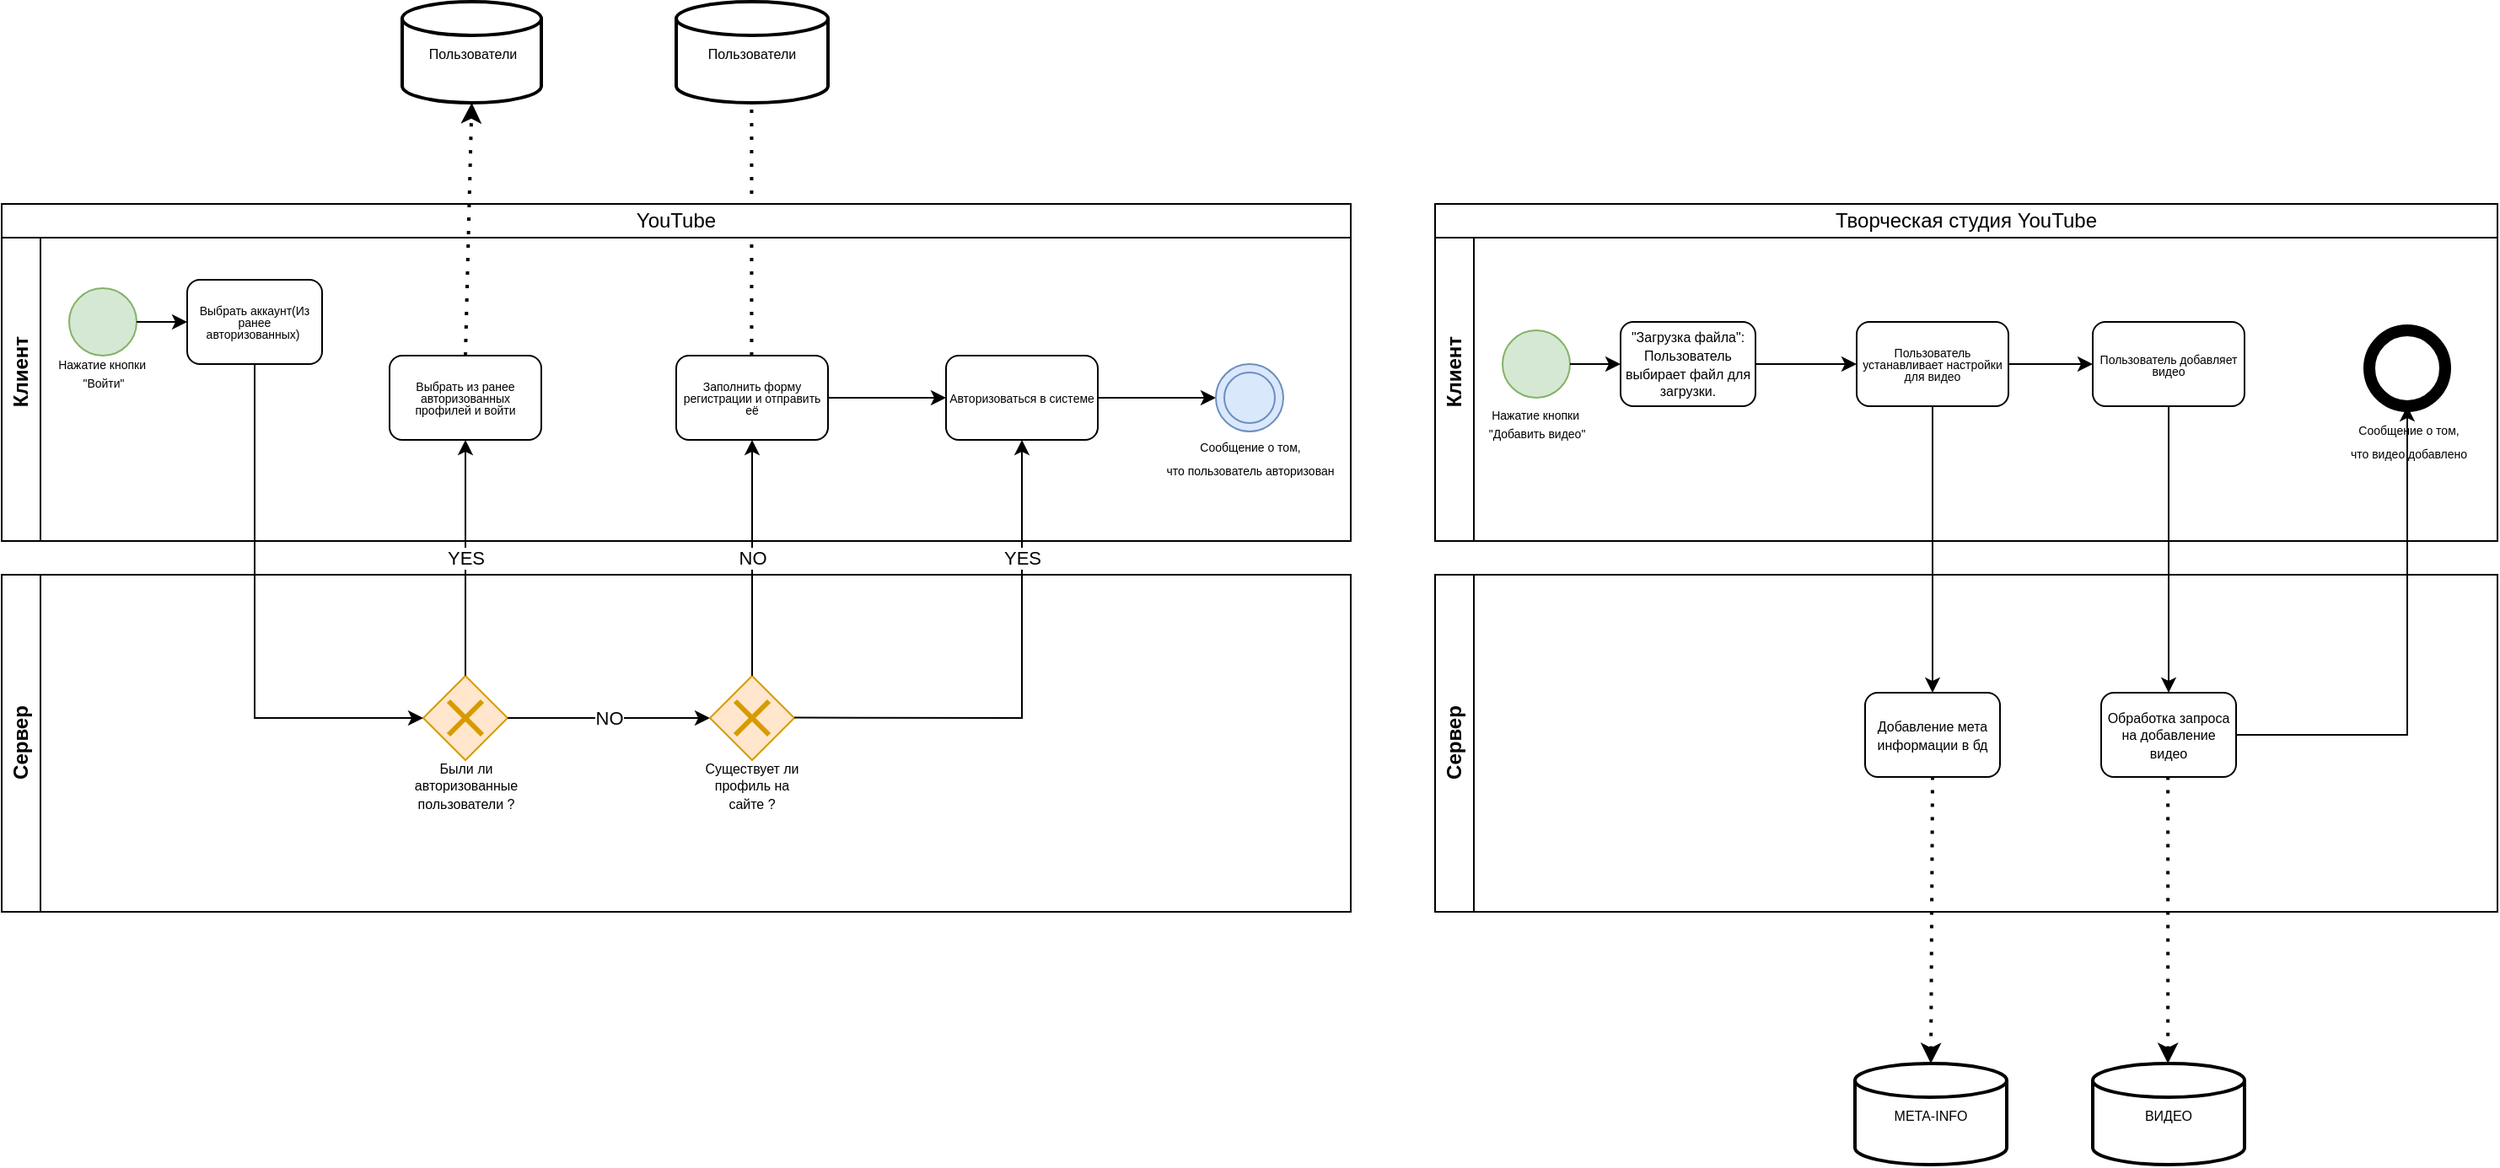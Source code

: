 <mxfile version="20.5.3" type="embed"><diagram name="Страница — 1" id="mk-lOvDsLlkD-NigfdxK"><mxGraphModel dx="392" dy="1390" grid="1" gridSize="10" guides="1" tooltips="1" connect="1" arrows="1" fold="1" page="1" pageScale="1" pageWidth="827" pageHeight="1169" math="0" shadow="0"><root><mxCell id="0"/><mxCell id="1" parent="0"/><mxCell id="0T9Ke-bslYzrOg6vUABU-2" value="Клиент" style="swimlane;horizontal=0;whiteSpace=wrap;html=1;" parent="1" vertex="1"><mxGeometry x="120" y="120" width="800" height="200" as="geometry"/></mxCell><mxCell id="0T9Ke-bslYzrOg6vUABU-5" value="" style="ellipse;whiteSpace=wrap;html=1;aspect=fixed;fillColor=#d5e8d4;strokeColor=#82b366;" parent="0T9Ke-bslYzrOg6vUABU-2" vertex="1"><mxGeometry x="40" y="50" width="40" height="40" as="geometry"/></mxCell><mxCell id="0T9Ke-bslYzrOg6vUABU-6" value="&lt;p style=&quot;line-height: 80%;&quot;&gt;&lt;font style=&quot;font-size: 7px;&quot;&gt;Нажатие кнопки&amp;nbsp;&lt;br&gt;&quot;Войти&quot;&lt;/font&gt;&lt;/p&gt;" style="text;html=1;align=center;verticalAlign=middle;resizable=0;points=[];autosize=1;strokeColor=none;fillColor=none;" parent="0T9Ke-bslYzrOg6vUABU-2" vertex="1"><mxGeometry x="20" y="70" width="80" height="60" as="geometry"/></mxCell><mxCell id="0T9Ke-bslYzrOg6vUABU-7" value="&lt;p style=&quot;line-height: 40%;&quot;&gt;&lt;font style=&quot;font-size: 7px;&quot;&gt;Выбрать аккаунт(Из ранее авторизованных)&amp;nbsp;&lt;/font&gt;&lt;/p&gt;" style="rounded=1;whiteSpace=wrap;html=1;" parent="0T9Ke-bslYzrOg6vUABU-2" vertex="1"><mxGeometry x="110" y="45" width="80" height="50" as="geometry"/></mxCell><mxCell id="0T9Ke-bslYzrOg6vUABU-8" value="" style="endArrow=classic;html=1;rounded=0;entryX=0;entryY=0.5;entryDx=0;entryDy=0;" parent="0T9Ke-bslYzrOg6vUABU-2" target="0T9Ke-bslYzrOg6vUABU-7" edge="1"><mxGeometry width="50" height="50" relative="1" as="geometry"><mxPoint x="80" y="70" as="sourcePoint"/><mxPoint x="190" y="60" as="targetPoint"/></mxGeometry></mxCell><mxCell id="0T9Ke-bslYzrOg6vUABU-20" value="&lt;p style=&quot;line-height: 40%;&quot;&gt;&lt;font style=&quot;font-size: 7px;&quot;&gt;Выбрать из ранее авторизованных профилей и войти&lt;/font&gt;&lt;/p&gt;" style="rounded=1;whiteSpace=wrap;html=1;" parent="0T9Ke-bslYzrOg6vUABU-2" vertex="1"><mxGeometry x="230" y="90" width="90" height="50" as="geometry"/></mxCell><mxCell id="0T9Ke-bslYzrOg6vUABU-62" style="edgeStyle=orthogonalEdgeStyle;rounded=0;orthogonalLoop=1;jettySize=auto;html=1;exitX=1;exitY=0.5;exitDx=0;exitDy=0;entryX=0;entryY=0.5;entryDx=0;entryDy=0;" parent="0T9Ke-bslYzrOg6vUABU-2" source="0T9Ke-bslYzrOg6vUABU-48" target="0T9Ke-bslYzrOg6vUABU-54" edge="1"><mxGeometry relative="1" as="geometry"/></mxCell><mxCell id="0T9Ke-bslYzrOg6vUABU-48" value="&lt;p style=&quot;line-height: 40%;&quot;&gt;&lt;font style=&quot;font-size: 7px;&quot;&gt;Заполнить форму регистрации и отправить её&lt;/font&gt;&lt;/p&gt;" style="rounded=1;whiteSpace=wrap;html=1;" parent="0T9Ke-bslYzrOg6vUABU-2" vertex="1"><mxGeometry x="400" y="90" width="90" height="50" as="geometry"/></mxCell><mxCell id="0T9Ke-bslYzrOg6vUABU-64" style="edgeStyle=orthogonalEdgeStyle;rounded=0;orthogonalLoop=1;jettySize=auto;html=1;exitX=1;exitY=0.5;exitDx=0;exitDy=0;entryX=0;entryY=0.5;entryDx=0;entryDy=0;" parent="0T9Ke-bslYzrOg6vUABU-2" source="0T9Ke-bslYzrOg6vUABU-54" target="0T9Ke-bslYzrOg6vUABU-55" edge="1"><mxGeometry relative="1" as="geometry"/></mxCell><mxCell id="0T9Ke-bslYzrOg6vUABU-54" value="&lt;p style=&quot;line-height: 40%;&quot;&gt;&lt;font style=&quot;font-size: 7px;&quot;&gt;Авторизоваться в системе&lt;/font&gt;&lt;/p&gt;" style="rounded=1;whiteSpace=wrap;html=1;" parent="0T9Ke-bslYzrOg6vUABU-2" vertex="1"><mxGeometry x="560" y="90" width="90" height="50" as="geometry"/></mxCell><mxCell id="0T9Ke-bslYzrOg6vUABU-55" value="" style="ellipse;whiteSpace=wrap;html=1;aspect=fixed;fillColor=#dae8fc;strokeColor=#6c8ebf;" parent="0T9Ke-bslYzrOg6vUABU-2" vertex="1"><mxGeometry x="720" y="95" width="40" height="40" as="geometry"/></mxCell><mxCell id="0T9Ke-bslYzrOg6vUABU-56" value="" style="ellipse;whiteSpace=wrap;html=1;aspect=fixed;fillColor=#dae8fc;strokeColor=#6c8ebf;" parent="0T9Ke-bslYzrOg6vUABU-2" vertex="1"><mxGeometry x="725" y="100" width="30" height="30" as="geometry"/></mxCell><mxCell id="0T9Ke-bslYzrOg6vUABU-59" value="" style="endArrow=classic;dashed=1;html=1;dashPattern=1 3;strokeWidth=2;rounded=0;exitX=0.5;exitY=0;exitDx=0;exitDy=0;startArrow=none;startFill=0;endFill=1;entryX=0.5;entryY=1;entryDx=0;entryDy=0;entryPerimeter=0;" parent="0T9Ke-bslYzrOg6vUABU-2" edge="1"><mxGeometry width="50" height="50" relative="1" as="geometry"><mxPoint x="444.71" y="90" as="sourcePoint"/><mxPoint x="444.71" y="-80" as="targetPoint"/></mxGeometry></mxCell><mxCell id="0T9Ke-bslYzrOg6vUABU-66" value="&lt;p style=&quot;line-height: 0%;&quot;&gt;&lt;span style=&quot;font-size: 7px;&quot;&gt;&amp;nbsp;Сообщение о том,&amp;nbsp;&lt;/span&gt;&lt;/p&gt;&lt;p style=&quot;line-height: 0%;&quot;&gt;&lt;span style=&quot;font-size: 7px;&quot;&gt;что пользователь авторизован&lt;/span&gt;&lt;/p&gt;" style="text;html=1;align=center;verticalAlign=middle;resizable=0;points=[];autosize=1;strokeColor=none;fillColor=none;" parent="0T9Ke-bslYzrOg6vUABU-2" vertex="1"><mxGeometry x="675" y="125" width="130" height="50" as="geometry"/></mxCell><mxCell id="0T9Ke-bslYzrOg6vUABU-3" value="Сервер" style="swimlane;horizontal=0;whiteSpace=wrap;html=1;" parent="1" vertex="1"><mxGeometry x="120" y="340" width="800" height="200" as="geometry"/></mxCell><mxCell id="0T9Ke-bslYzrOg6vUABU-9" value="" style="rhombus;whiteSpace=wrap;html=1;fillColor=#ffe6cc;strokeColor=#d79b00;" parent="0T9Ke-bslYzrOg6vUABU-3" vertex="1"><mxGeometry x="250" y="60" width="50" height="50" as="geometry"/></mxCell><mxCell id="0T9Ke-bslYzrOg6vUABU-17" value="&lt;p style=&quot;line-height: 80%;&quot;&gt;&lt;font style=&quot;font-size: 8px;&quot;&gt;Были ли авторизованные пользователи ?&lt;/font&gt;&lt;/p&gt;" style="text;html=1;strokeColor=none;fillColor=none;align=center;verticalAlign=middle;whiteSpace=wrap;rounded=0;" parent="0T9Ke-bslYzrOg6vUABU-3" vertex="1"><mxGeometry x="242.5" y="110" width="65" height="30" as="geometry"/></mxCell><mxCell id="0T9Ke-bslYzrOg6vUABU-37" value="" style="shape=umlDestroy;whiteSpace=wrap;html=1;strokeWidth=3;targetShapes=umlLifeline;fillColor=#ffe6cc;strokeColor=#d79b00;" parent="0T9Ke-bslYzrOg6vUABU-3" vertex="1"><mxGeometry x="265" y="75" width="20" height="20" as="geometry"/></mxCell><mxCell id="0T9Ke-bslYzrOg6vUABU-38" value="" style="endArrow=classic;html=1;rounded=0;exitX=1;exitY=0.5;exitDx=0;exitDy=0;entryX=0;entryY=0.5;entryDx=0;entryDy=0;" parent="0T9Ke-bslYzrOg6vUABU-3" source="0T9Ke-bslYzrOg6vUABU-9" target="0T9Ke-bslYzrOg6vUABU-40" edge="1"><mxGeometry relative="1" as="geometry"><mxPoint x="300" y="82.5" as="sourcePoint"/><mxPoint x="420" y="87.5" as="targetPoint"/></mxGeometry></mxCell><mxCell id="0T9Ke-bslYzrOg6vUABU-39" value="NO" style="edgeLabel;resizable=0;html=1;align=center;verticalAlign=middle;" parent="0T9Ke-bslYzrOg6vUABU-38" connectable="0" vertex="1"><mxGeometry relative="1" as="geometry"/></mxCell><mxCell id="0T9Ke-bslYzrOg6vUABU-40" value="" style="rhombus;whiteSpace=wrap;html=1;fillColor=#ffe6cc;strokeColor=#d79b00;" parent="0T9Ke-bslYzrOg6vUABU-3" vertex="1"><mxGeometry x="420" y="60" width="50" height="50" as="geometry"/></mxCell><mxCell id="0T9Ke-bslYzrOg6vUABU-44" value="" style="shape=umlDestroy;whiteSpace=wrap;html=1;strokeWidth=3;targetShapes=umlLifeline;fillColor=#ffe6cc;strokeColor=#d79b00;" parent="0T9Ke-bslYzrOg6vUABU-3" vertex="1"><mxGeometry x="435" y="75" width="20" height="20" as="geometry"/></mxCell><mxCell id="0T9Ke-bslYzrOg6vUABU-45" value="&lt;p style=&quot;line-height: 80%;&quot;&gt;&lt;font style=&quot;font-size: 8px;&quot;&gt;Существует ли профиль на сайте ?&lt;/font&gt;&lt;/p&gt;" style="text;html=1;strokeColor=none;fillColor=none;align=center;verticalAlign=middle;whiteSpace=wrap;rounded=0;" parent="0T9Ke-bslYzrOg6vUABU-3" vertex="1"><mxGeometry x="415" y="110" width="60" height="30" as="geometry"/></mxCell><mxCell id="0T9Ke-bslYzrOg6vUABU-52" value="" style="endArrow=classic;html=1;rounded=0;exitX=1;exitY=0.5;exitDx=0;exitDy=0;entryX=0.5;entryY=1;entryDx=0;entryDy=0;" parent="0T9Ke-bslYzrOg6vUABU-3" target="0T9Ke-bslYzrOg6vUABU-54" edge="1"><mxGeometry relative="1" as="geometry"><mxPoint x="470" y="84.75" as="sourcePoint"/><mxPoint x="590" y="84.75" as="targetPoint"/><Array as="points"><mxPoint x="605" y="85"/></Array></mxGeometry></mxCell><mxCell id="0T9Ke-bslYzrOg6vUABU-53" value="YES" style="edgeLabel;resizable=0;html=1;align=center;verticalAlign=middle;" parent="0T9Ke-bslYzrOg6vUABU-52" connectable="0" vertex="1"><mxGeometry relative="1" as="geometry"><mxPoint y="-80" as="offset"/></mxGeometry></mxCell><mxCell id="0T9Ke-bslYzrOg6vUABU-4" value="YouTube" style="rounded=0;whiteSpace=wrap;html=1;" parent="1" vertex="1"><mxGeometry x="120" y="120" width="800" height="20" as="geometry"/></mxCell><mxCell id="0T9Ke-bslYzrOg6vUABU-16" style="edgeStyle=orthogonalEdgeStyle;rounded=0;orthogonalLoop=1;jettySize=auto;html=1;exitX=0.5;exitY=1;exitDx=0;exitDy=0;entryX=0;entryY=0.5;entryDx=0;entryDy=0;" parent="1" source="0T9Ke-bslYzrOg6vUABU-7" target="0T9Ke-bslYzrOg6vUABU-9" edge="1"><mxGeometry relative="1" as="geometry"/></mxCell><mxCell id="0T9Ke-bslYzrOg6vUABU-31" value="" style="endArrow=classic;html=1;rounded=0;exitX=0.5;exitY=0;exitDx=0;exitDy=0;entryX=0.5;entryY=1;entryDx=0;entryDy=0;" parent="1" source="0T9Ke-bslYzrOg6vUABU-9" target="0T9Ke-bslYzrOg6vUABU-20" edge="1"><mxGeometry relative="1" as="geometry"><mxPoint x="300" y="320" as="sourcePoint"/><mxPoint x="460" y="320" as="targetPoint"/></mxGeometry></mxCell><mxCell id="0T9Ke-bslYzrOg6vUABU-32" value="YES" style="edgeLabel;resizable=0;html=1;align=center;verticalAlign=middle;" parent="0T9Ke-bslYzrOg6vUABU-31" connectable="0" vertex="1"><mxGeometry relative="1" as="geometry"/></mxCell><mxCell id="0T9Ke-bslYzrOg6vUABU-49" value="" style="endArrow=classic;html=1;rounded=0;exitX=0.5;exitY=0;exitDx=0;exitDy=0;entryX=0.5;entryY=1;entryDx=0;entryDy=0;" parent="1" source="0T9Ke-bslYzrOg6vUABU-40" target="0T9Ke-bslYzrOg6vUABU-48" edge="1"><mxGeometry relative="1" as="geometry"><mxPoint x="390" y="360" as="sourcePoint"/><mxPoint x="490" y="360" as="targetPoint"/></mxGeometry></mxCell><mxCell id="0T9Ke-bslYzrOg6vUABU-50" value="NO" style="edgeLabel;resizable=0;html=1;align=center;verticalAlign=middle;" parent="0T9Ke-bslYzrOg6vUABU-49" connectable="0" vertex="1"><mxGeometry relative="1" as="geometry"/></mxCell><mxCell id="0T9Ke-bslYzrOg6vUABU-57" value="" style="endArrow=classic;dashed=1;html=1;dashPattern=1 3;strokeWidth=2;rounded=0;exitX=0.5;exitY=0;exitDx=0;exitDy=0;startArrow=none;startFill=0;endFill=1;entryX=0.5;entryY=1;entryDx=0;entryDy=0;entryPerimeter=0;" parent="1" source="0T9Ke-bslYzrOg6vUABU-20" target="0T9Ke-bslYzrOg6vUABU-58" edge="1"><mxGeometry width="50" height="50" relative="1" as="geometry"><mxPoint x="430" y="280" as="sourcePoint"/><mxPoint x="395" y="70" as="targetPoint"/></mxGeometry></mxCell><mxCell id="0T9Ke-bslYzrOg6vUABU-58" value="&lt;font style=&quot;font-size: 8px;&quot;&gt;Пользователи&lt;/font&gt;" style="strokeWidth=2;html=1;shape=mxgraph.flowchart.database;whiteSpace=wrap;" parent="1" vertex="1"><mxGeometry x="357.5" width="82.5" height="60" as="geometry"/></mxCell><mxCell id="0T9Ke-bslYzrOg6vUABU-60" value="&lt;font style=&quot;font-size: 8px;&quot;&gt;Пользователи&lt;/font&gt;" style="strokeWidth=2;html=1;shape=mxgraph.flowchart.database;whiteSpace=wrap;" parent="1" vertex="1"><mxGeometry x="520" width="90" height="60" as="geometry"/></mxCell><mxCell id="0T9Ke-bslYzrOg6vUABU-68" value="Клиент" style="swimlane;horizontal=0;whiteSpace=wrap;html=1;" parent="1" vertex="1"><mxGeometry x="970" y="120" width="630" height="200" as="geometry"/></mxCell><mxCell id="0T9Ke-bslYzrOg6vUABU-69" value="" style="ellipse;whiteSpace=wrap;html=1;aspect=fixed;fillColor=#d5e8d4;strokeColor=#82b366;" parent="0T9Ke-bslYzrOg6vUABU-68" vertex="1"><mxGeometry x="40" y="75" width="40" height="40" as="geometry"/></mxCell><mxCell id="0T9Ke-bslYzrOg6vUABU-70" value="&lt;p style=&quot;line-height: 80%;&quot;&gt;&lt;font style=&quot;font-size: 7px;&quot;&gt;Нажатие кнопки&amp;nbsp;&lt;br&gt;&quot;Добавить видео&quot;&lt;/font&gt;&lt;/p&gt;" style="text;html=1;align=center;verticalAlign=middle;resizable=0;points=[];autosize=1;strokeColor=none;fillColor=none;" parent="0T9Ke-bslYzrOg6vUABU-68" vertex="1"><mxGeometry x="20" y="100" width="80" height="60" as="geometry"/></mxCell><mxCell id="0T9Ke-bslYzrOg6vUABU-116" style="edgeStyle=orthogonalEdgeStyle;rounded=0;orthogonalLoop=1;jettySize=auto;html=1;exitX=1;exitY=0.5;exitDx=0;exitDy=0;entryX=0;entryY=0.5;entryDx=0;entryDy=0;" parent="0T9Ke-bslYzrOg6vUABU-68" source="0T9Ke-bslYzrOg6vUABU-71" target="0T9Ke-bslYzrOg6vUABU-73" edge="1"><mxGeometry relative="1" as="geometry"/></mxCell><mxCell id="0T9Ke-bslYzrOg6vUABU-71" value="&lt;p style=&quot;line-height: 80%;&quot;&gt;&lt;font style=&quot;font-size: 8px;&quot;&gt;&quot;Загрузка файла&quot;: Пользователь выбирает файл для загрузки.&lt;/font&gt;&lt;/p&gt;" style="rounded=1;whiteSpace=wrap;html=1;" parent="0T9Ke-bslYzrOg6vUABU-68" vertex="1"><mxGeometry x="110" y="70" width="80" height="50" as="geometry"/></mxCell><mxCell id="0T9Ke-bslYzrOg6vUABU-72" value="" style="endArrow=classic;html=1;rounded=0;entryX=0;entryY=0.5;entryDx=0;entryDy=0;" parent="0T9Ke-bslYzrOg6vUABU-68" target="0T9Ke-bslYzrOg6vUABU-71" edge="1"><mxGeometry width="50" height="50" relative="1" as="geometry"><mxPoint x="80" y="95" as="sourcePoint"/><mxPoint x="190" y="85" as="targetPoint"/></mxGeometry></mxCell><mxCell id="0T9Ke-bslYzrOg6vUABU-136" style="edgeStyle=orthogonalEdgeStyle;rounded=0;orthogonalLoop=1;jettySize=auto;html=1;exitX=1;exitY=0.5;exitDx=0;exitDy=0;entryX=0;entryY=0.5;entryDx=0;entryDy=0;" parent="0T9Ke-bslYzrOg6vUABU-68" source="0T9Ke-bslYzrOg6vUABU-73" target="0T9Ke-bslYzrOg6vUABU-134" edge="1"><mxGeometry relative="1" as="geometry"/></mxCell><mxCell id="0T9Ke-bslYzrOg6vUABU-73" value="&lt;p style=&quot;line-height: 40%;&quot;&gt;&lt;font style=&quot;font-size: 7px;&quot;&gt;Пользователь устанавливает настройки для видео&lt;/font&gt;&lt;/p&gt;" style="rounded=1;whiteSpace=wrap;html=1;" parent="0T9Ke-bslYzrOg6vUABU-68" vertex="1"><mxGeometry x="250" y="70" width="90" height="50" as="geometry"/></mxCell><mxCell id="0T9Ke-bslYzrOg6vUABU-81" value="&lt;p style=&quot;line-height: 0%;&quot;&gt;&lt;span style=&quot;font-size: 7px;&quot;&gt;&amp;nbsp;Сообщение о том,&amp;nbsp;&lt;/span&gt;&lt;/p&gt;&lt;p style=&quot;line-height: 0%;&quot;&gt;&lt;span style=&quot;font-size: 7px;&quot;&gt;что видео добавлено&lt;/span&gt;&lt;/p&gt;" style="text;html=1;align=center;verticalAlign=middle;resizable=0;points=[];autosize=1;strokeColor=none;fillColor=none;" parent="0T9Ke-bslYzrOg6vUABU-68" vertex="1"><mxGeometry x="531.5" y="115" width="90" height="50" as="geometry"/></mxCell><mxCell id="0T9Ke-bslYzrOg6vUABU-115" value="Творческая студия YouTube" style="rounded=0;whiteSpace=wrap;html=1;" parent="0T9Ke-bslYzrOg6vUABU-68" vertex="1"><mxGeometry width="630" height="20" as="geometry"/></mxCell><mxCell id="0T9Ke-bslYzrOg6vUABU-134" value="&lt;p style=&quot;line-height: 40%;&quot;&gt;&lt;font style=&quot;font-size: 7px;&quot;&gt;Пользователь добавляет видео&lt;/font&gt;&lt;/p&gt;" style="rounded=1;whiteSpace=wrap;html=1;" parent="0T9Ke-bslYzrOg6vUABU-68" vertex="1"><mxGeometry x="390" y="70" width="90" height="50" as="geometry"/></mxCell><mxCell id="0T9Ke-bslYzrOg6vUABU-144" value="" style="ellipse;whiteSpace=wrap;html=1;aspect=fixed;strokeWidth=7;" parent="0T9Ke-bslYzrOg6vUABU-68" vertex="1"><mxGeometry x="554" y="75" width="45" height="45" as="geometry"/></mxCell><mxCell id="0T9Ke-bslYzrOg6vUABU-104" value="Сервер" style="swimlane;horizontal=0;whiteSpace=wrap;html=1;" parent="1" vertex="1"><mxGeometry x="970" y="340" width="630" height="200" as="geometry"/></mxCell><mxCell id="0T9Ke-bslYzrOg6vUABU-118" value="&lt;p style=&quot;line-height: 80%;&quot;&gt;&lt;span style=&quot;font-size: 8px;&quot;&gt;Добавление мета информации в бд&lt;/span&gt;&lt;/p&gt;" style="rounded=1;whiteSpace=wrap;html=1;" parent="0T9Ke-bslYzrOg6vUABU-104" vertex="1"><mxGeometry x="255" y="70" width="80" height="50" as="geometry"/></mxCell><mxCell id="0T9Ke-bslYzrOg6vUABU-137" value="&lt;p style=&quot;line-height: 80%;&quot;&gt;&lt;span style=&quot;font-size: 8px;&quot;&gt;Обработка запроса на добавление видео&lt;/span&gt;&lt;/p&gt;" style="rounded=1;whiteSpace=wrap;html=1;" parent="0T9Ke-bslYzrOg6vUABU-104" vertex="1"><mxGeometry x="395" y="70" width="80" height="50" as="geometry"/></mxCell><mxCell id="0T9Ke-bslYzrOg6vUABU-122" value="&lt;font style=&quot;font-size: 8px;&quot;&gt;META-INFO&lt;/font&gt;" style="strokeWidth=2;html=1;shape=mxgraph.flowchart.database;whiteSpace=wrap;" parent="1" vertex="1"><mxGeometry x="1219" y="630" width="90" height="60" as="geometry"/></mxCell><mxCell id="0T9Ke-bslYzrOg6vUABU-140" value="&lt;font style=&quot;font-size: 8px;&quot;&gt;ВИДЕО&lt;/font&gt;" style="strokeWidth=2;html=1;shape=mxgraph.flowchart.database;whiteSpace=wrap;" parent="1" vertex="1"><mxGeometry x="1360" y="630" width="90" height="60" as="geometry"/></mxCell><mxCell id="0T9Ke-bslYzrOg6vUABU-141" style="edgeStyle=orthogonalEdgeStyle;rounded=0;orthogonalLoop=1;jettySize=auto;html=1;" parent="1" source="0T9Ke-bslYzrOg6vUABU-134" target="0T9Ke-bslYzrOg6vUABU-137" edge="1"><mxGeometry relative="1" as="geometry"/></mxCell><mxCell id="0T9Ke-bslYzrOg6vUABU-139" value="" style="endArrow=none;dashed=1;html=1;dashPattern=1 3;strokeWidth=2;rounded=0;exitX=0.5;exitY=0;exitDx=0;exitDy=0;startArrow=classic;startFill=1;endFill=0;entryX=0.5;entryY=1;entryDx=0;entryDy=0;entryPerimeter=0;" parent="1" edge="1"><mxGeometry width="50" height="50" relative="1" as="geometry"><mxPoint x="1404.58" y="630" as="sourcePoint"/><mxPoint x="1404.58" y="460" as="targetPoint"/></mxGeometry></mxCell><mxCell id="0T9Ke-bslYzrOg6vUABU-145" style="edgeStyle=orthogonalEdgeStyle;rounded=0;orthogonalLoop=1;jettySize=auto;html=1;" parent="1" source="0T9Ke-bslYzrOg6vUABU-137" target="0T9Ke-bslYzrOg6vUABU-144" edge="1"><mxGeometry relative="1" as="geometry"/></mxCell><mxCell id="2" value="" style="endArrow=classic;html=1;rounded=0;exitX=0.5;exitY=1;exitDx=0;exitDy=0;entryX=0.5;entryY=0;entryDx=0;entryDy=0;" edge="1" parent="1" source="0T9Ke-bslYzrOg6vUABU-73" target="0T9Ke-bslYzrOg6vUABU-118"><mxGeometry width="50" height="50" relative="1" as="geometry"><mxPoint x="1260" y="300" as="sourcePoint"/><mxPoint x="1310" y="250" as="targetPoint"/></mxGeometry></mxCell><mxCell id="0T9Ke-bslYzrOg6vUABU-121" value="" style="endArrow=none;dashed=1;html=1;dashPattern=1 3;strokeWidth=2;rounded=0;exitX=0.5;exitY=0;exitDx=0;exitDy=0;startArrow=classic;startFill=1;endFill=0;entryX=0.5;entryY=1;entryDx=0;entryDy=0;exitPerimeter=0;" parent="1" edge="1" target="0T9Ke-bslYzrOg6vUABU-118" source="0T9Ke-bslYzrOg6vUABU-122"><mxGeometry width="50" height="50" relative="1" as="geometry"><mxPoint x="1200" y="630" as="sourcePoint"/><mxPoint x="1200" y="460" as="targetPoint"/></mxGeometry></mxCell></root></mxGraphModel></diagram></mxfile>